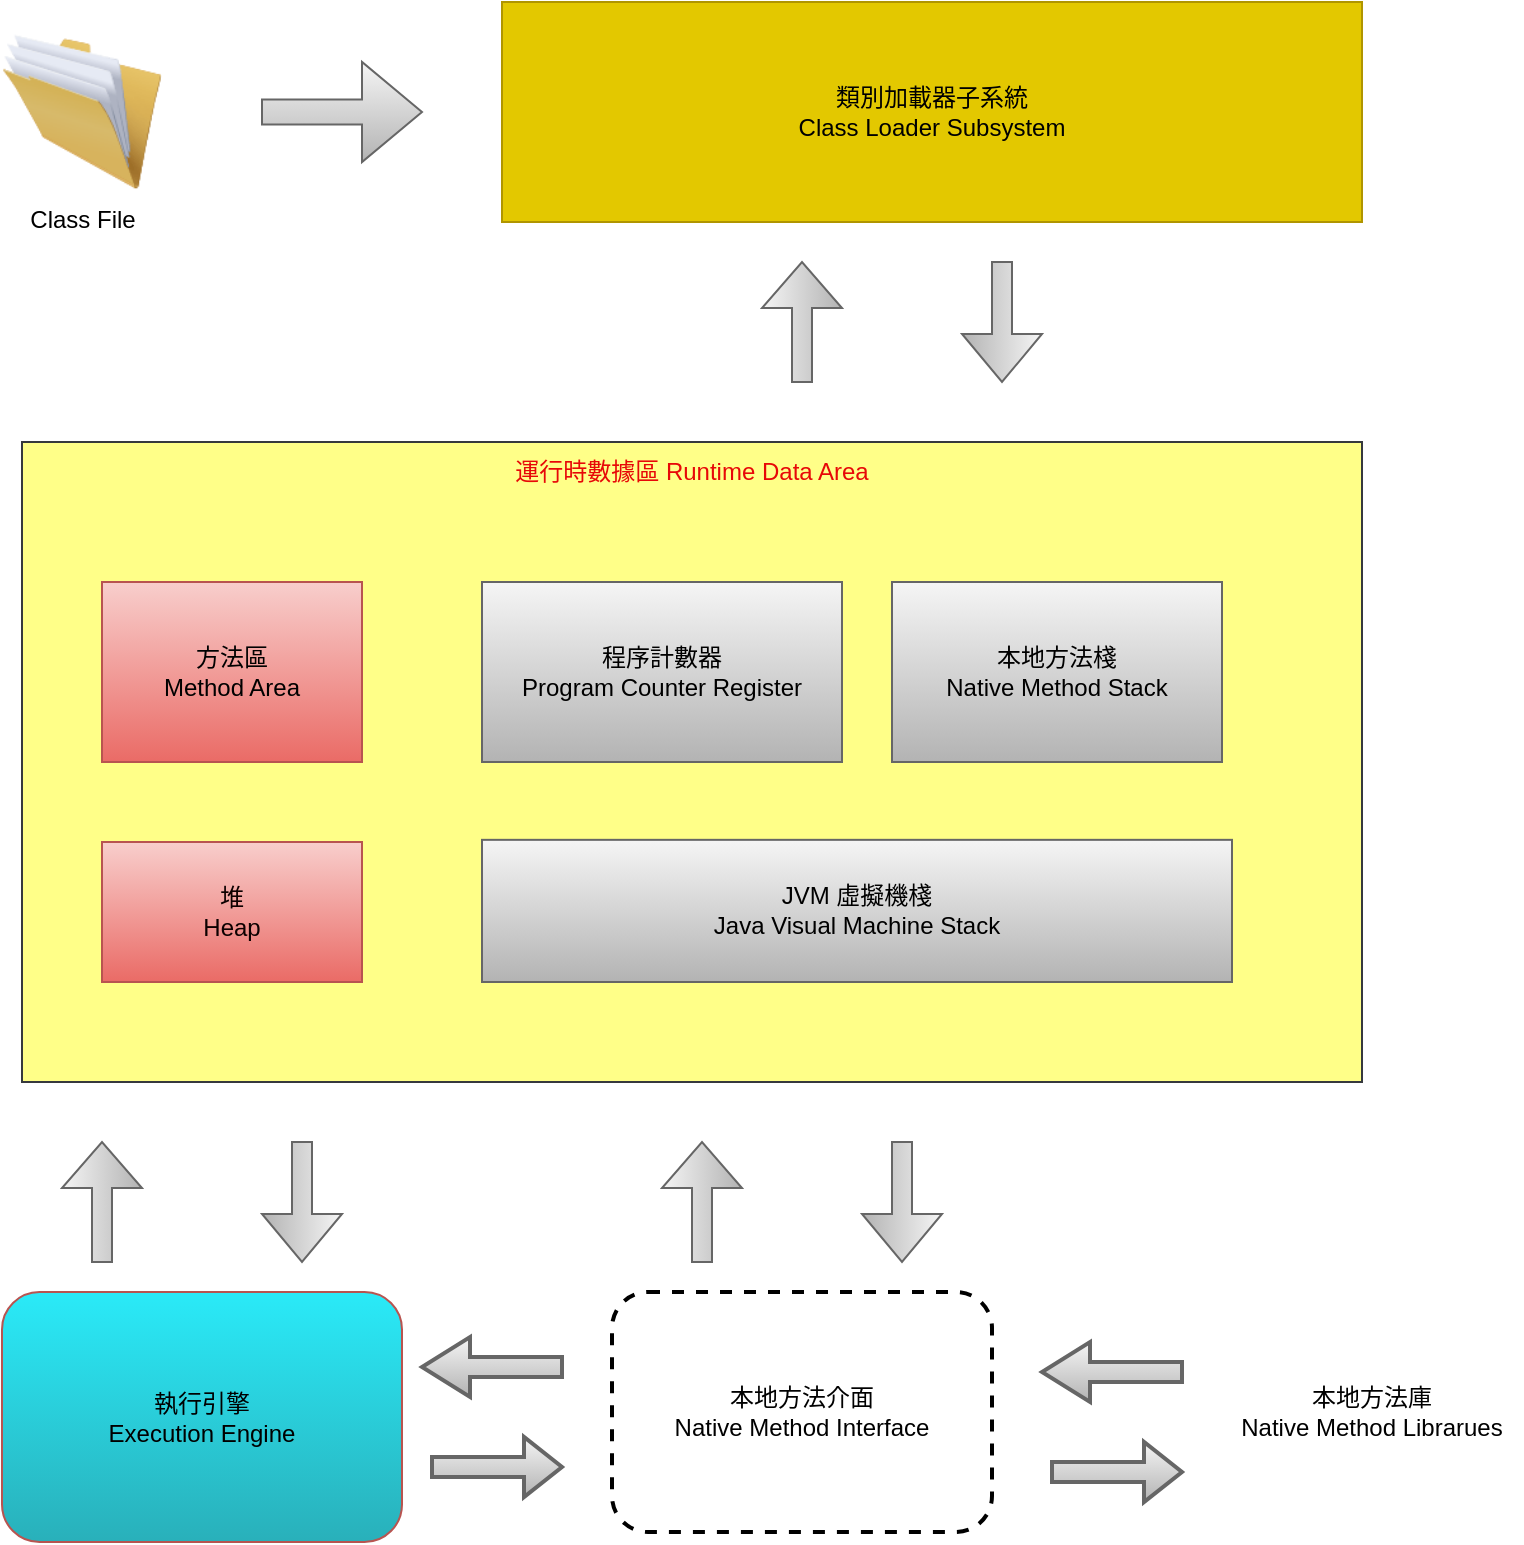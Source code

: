 <mxfile version="20.7.4" type="device"><diagram id="0MB51LjPh8V6Tft9B3Vt" name="第 1 页"><mxGraphModel dx="1434" dy="870" grid="1" gridSize="10" guides="1" tooltips="1" connect="1" arrows="1" fold="1" page="1" pageScale="1" pageWidth="827" pageHeight="1169" math="0" shadow="0"><root><mxCell id="0"/><mxCell id="1" parent="0"/><mxCell id="0-kflTc4IjQm91csw5LZ-4" value="" style="group;fillColor=#ffff88;strokeColor=#36393d;" vertex="1" connectable="0" parent="1"><mxGeometry x="70" y="310" width="670" height="320" as="geometry"/></mxCell><mxCell id="0-kflTc4IjQm91csw5LZ-1" value="" style="rounded=0;whiteSpace=wrap;html=1;fillColor=#ffff88;strokeColor=#36393d;" vertex="1" parent="0-kflTc4IjQm91csw5LZ-4"><mxGeometry width="670" height="320" as="geometry"/></mxCell><mxCell id="0-kflTc4IjQm91csw5LZ-5" value="&lt;font color=&quot;#000000&quot;&gt;方法區&lt;br&gt;Method Area&lt;/font&gt;" style="rounded=0;whiteSpace=wrap;html=1;fillColor=#f8cecc;strokeColor=#b85450;gradientColor=#ea6b66;" vertex="1" parent="0-kflTc4IjQm91csw5LZ-4"><mxGeometry x="40" y="70" width="130" height="90" as="geometry"/></mxCell><mxCell id="0-kflTc4IjQm91csw5LZ-7" value="&lt;font color=&quot;#0d0000&quot;&gt;堆&lt;br&gt;Heap&lt;/font&gt;" style="rounded=0;whiteSpace=wrap;html=1;fillColor=#f8cecc;gradientColor=#ea6b66;strokeColor=#b85450;" vertex="1" parent="0-kflTc4IjQm91csw5LZ-4"><mxGeometry x="40" y="200" width="130" height="70" as="geometry"/></mxCell><mxCell id="0-kflTc4IjQm91csw5LZ-8" value="JVM 虛擬機棧&lt;br&gt;Java Visual Machine Stack" style="rounded=0;whiteSpace=wrap;html=1;fillColor=#f5f5f5;gradientColor=#b3b3b3;strokeColor=#666666;" vertex="1" parent="0-kflTc4IjQm91csw5LZ-4"><mxGeometry x="230" y="198.92" width="375" height="71.08" as="geometry"/></mxCell><mxCell id="0-kflTc4IjQm91csw5LZ-9" value="程序計數器&lt;br&gt;Program Counter Register" style="rounded=0;whiteSpace=wrap;html=1;fillColor=#f5f5f5;gradientColor=#b3b3b3;strokeColor=#666666;" vertex="1" parent="0-kflTc4IjQm91csw5LZ-4"><mxGeometry x="230" y="70" width="180" height="90" as="geometry"/></mxCell><mxCell id="0-kflTc4IjQm91csw5LZ-10" value="本地方法棧&lt;br&gt;Native Method Stack" style="rounded=0;whiteSpace=wrap;html=1;fillColor=#f5f5f5;gradientColor=#b3b3b3;strokeColor=#666666;" vertex="1" parent="0-kflTc4IjQm91csw5LZ-4"><mxGeometry x="435" y="70" width="165" height="90" as="geometry"/></mxCell><mxCell id="0-kflTc4IjQm91csw5LZ-2" value="&lt;font color=&quot;#e70808&quot;&gt;運行時數據區 Runtime Data Area&lt;/font&gt;" style="text;html=1;strokeColor=none;fillColor=none;align=center;verticalAlign=middle;whiteSpace=wrap;rounded=0;" vertex="1" parent="0-kflTc4IjQm91csw5LZ-4"><mxGeometry width="670" height="30" as="geometry"/></mxCell><mxCell id="0-kflTc4IjQm91csw5LZ-14" value="Class File" style="image;html=1;image=img/lib/clip_art/general/Full_Folder_128x128.png;fontColor=#000000;" vertex="1" parent="1"><mxGeometry x="60" y="105" width="80" height="80" as="geometry"/></mxCell><mxCell id="0-kflTc4IjQm91csw5LZ-15" value="類別加載器子系統&lt;br&gt;Class Loader Subsystem" style="rounded=0;whiteSpace=wrap;html=1;fontColor=#000000;fillColor=#e3c800;strokeColor=#B09500;" vertex="1" parent="1"><mxGeometry x="310" y="90" width="430" height="110" as="geometry"/></mxCell><mxCell id="0-kflTc4IjQm91csw5LZ-17" value="" style="html=1;shadow=0;dashed=0;align=center;verticalAlign=middle;shape=mxgraph.arrows2.arrow;dy=0.75;dx=30;notch=0;fillColor=#f5f5f5;gradientColor=#b3b3b3;strokeColor=#666666;" vertex="1" parent="1"><mxGeometry x="190" y="120" width="80" height="50" as="geometry"/></mxCell><mxCell id="0-kflTc4IjQm91csw5LZ-18" value="" style="html=1;shadow=0;dashed=0;align=center;verticalAlign=middle;shape=mxgraph.arrows2.arrow;dy=0.75;dx=24;direction=south;notch=0;fillColor=#f5f5f5;gradientColor=#b3b3b3;strokeColor=#666666;" vertex="1" parent="1"><mxGeometry x="540" y="220" width="40" height="60" as="geometry"/></mxCell><mxCell id="0-kflTc4IjQm91csw5LZ-19" value="" style="html=1;shadow=0;dashed=0;align=center;verticalAlign=middle;shape=mxgraph.arrows2.arrow;dy=0.75;dx=23;direction=north;notch=0;fillColor=#f5f5f5;gradientColor=#b3b3b3;strokeColor=#666666;" vertex="1" parent="1"><mxGeometry x="440" y="220" width="40" height="60" as="geometry"/></mxCell><mxCell id="0-kflTc4IjQm91csw5LZ-22" value="執行引擎&lt;br&gt;Execution Engine" style="rounded=1;whiteSpace=wrap;html=1;fillColor=#2AEAF8;gradientColor=#29B0BA;strokeColor=#b85450;" vertex="1" parent="1"><mxGeometry x="60" y="735" width="200" height="125" as="geometry"/></mxCell><mxCell id="0-kflTc4IjQm91csw5LZ-23" value="本地方法介面&lt;br&gt;Native Method Interface" style="rounded=1;whiteSpace=wrap;html=1;dashed=1;strokeWidth=2;perimeterSpacing=0;" vertex="1" parent="1"><mxGeometry x="365" y="735" width="190" height="120" as="geometry"/></mxCell><mxCell id="0-kflTc4IjQm91csw5LZ-24" value="本地方法庫&lt;br&gt;Native Method Librarues" style="text;html=1;strokeColor=none;fillColor=none;align=center;verticalAlign=middle;whiteSpace=wrap;rounded=0;dashed=1;strokeWidth=2;fontColor=#000000;" vertex="1" parent="1"><mxGeometry x="670" y="735" width="150" height="120" as="geometry"/></mxCell><mxCell id="0-kflTc4IjQm91csw5LZ-25" value="" style="html=1;shadow=0;dashed=0;align=center;verticalAlign=middle;shape=mxgraph.arrows2.arrow;dy=0.67;dx=24;flipH=1;notch=0;strokeWidth=2;fillColor=#f5f5f5;strokeColor=#666666;gradientColor=#b3b3b3;" vertex="1" parent="1"><mxGeometry x="270" y="757.5" width="70" height="30" as="geometry"/></mxCell><mxCell id="0-kflTc4IjQm91csw5LZ-26" value="" style="html=1;shadow=0;dashed=0;align=center;verticalAlign=middle;shape=mxgraph.arrows2.arrow;dy=0.67;dx=19;notch=0;strokeWidth=2;fillColor=#f5f5f5;gradientColor=#b3b3b3;strokeColor=#666666;" vertex="1" parent="1"><mxGeometry x="275" y="807.5" width="65" height="30" as="geometry"/></mxCell><mxCell id="0-kflTc4IjQm91csw5LZ-27" value="" style="html=1;shadow=0;dashed=0;align=center;verticalAlign=middle;shape=mxgraph.arrows2.arrow;dy=0.67;dx=24;flipH=1;notch=0;strokeWidth=2;fillColor=#f5f5f5;strokeColor=#666666;gradientColor=#b3b3b3;" vertex="1" parent="1"><mxGeometry x="580" y="760" width="70" height="30" as="geometry"/></mxCell><mxCell id="0-kflTc4IjQm91csw5LZ-28" value="" style="html=1;shadow=0;dashed=0;align=center;verticalAlign=middle;shape=mxgraph.arrows2.arrow;dy=0.67;dx=19;notch=0;strokeWidth=2;fillColor=#f5f5f5;gradientColor=#b3b3b3;strokeColor=#666666;" vertex="1" parent="1"><mxGeometry x="585" y="810" width="65" height="30" as="geometry"/></mxCell><mxCell id="0-kflTc4IjQm91csw5LZ-29" value="" style="html=1;shadow=0;dashed=0;align=center;verticalAlign=middle;shape=mxgraph.arrows2.arrow;dy=0.75;dx=24;direction=south;notch=0;fillColor=#f5f5f5;gradientColor=#b3b3b3;strokeColor=#666666;" vertex="1" parent="1"><mxGeometry x="490" y="660" width="40" height="60" as="geometry"/></mxCell><mxCell id="0-kflTc4IjQm91csw5LZ-30" value="" style="html=1;shadow=0;dashed=0;align=center;verticalAlign=middle;shape=mxgraph.arrows2.arrow;dy=0.75;dx=23;direction=north;notch=0;fillColor=#f5f5f5;gradientColor=#b3b3b3;strokeColor=#666666;" vertex="1" parent="1"><mxGeometry x="390" y="660" width="40" height="60" as="geometry"/></mxCell><mxCell id="0-kflTc4IjQm91csw5LZ-31" value="" style="html=1;shadow=0;dashed=0;align=center;verticalAlign=middle;shape=mxgraph.arrows2.arrow;dy=0.75;dx=24;direction=south;notch=0;fillColor=#f5f5f5;gradientColor=#b3b3b3;strokeColor=#666666;" vertex="1" parent="1"><mxGeometry x="190" y="660" width="40" height="60" as="geometry"/></mxCell><mxCell id="0-kflTc4IjQm91csw5LZ-32" value="" style="html=1;shadow=0;dashed=0;align=center;verticalAlign=middle;shape=mxgraph.arrows2.arrow;dy=0.75;dx=23;direction=north;notch=0;fillColor=#f5f5f5;gradientColor=#b3b3b3;strokeColor=#666666;" vertex="1" parent="1"><mxGeometry x="90" y="660" width="40" height="60" as="geometry"/></mxCell></root></mxGraphModel></diagram></mxfile>